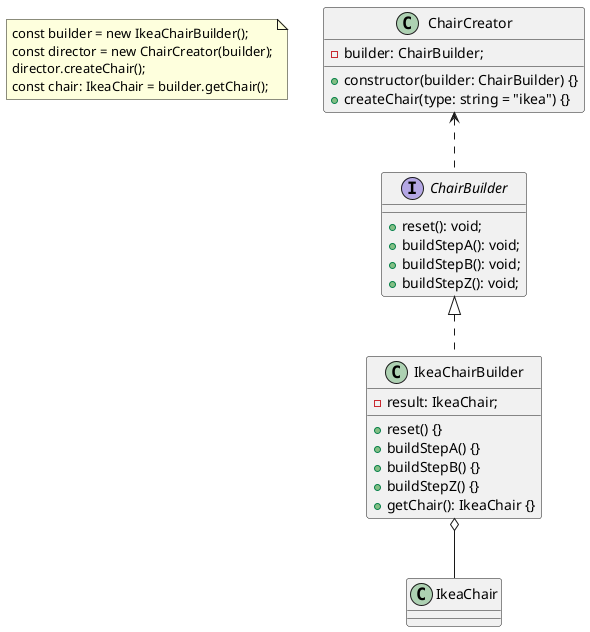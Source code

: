 @startuml
'Too many constructor parameters
'In most cases most of the parameters will be unused,
'making the constructor calls pretty ugly.

note as n1
const builder = new IkeaChairBuilder();
const director = new ChairCreator(builder);
director.createChair();
const chair: IkeaChair = builder.getChair();
end note

class ChairCreator {
    - builder: ChairBuilder;
    + constructor(builder: ChairBuilder) {}
    + createChair(type: string = "ikea") {}
}

interface ChairBuilder {
    + reset(): void;
    + buildStepA(): void;
    + buildStepB(): void;
    + buildStepZ(): void;
}

class IkeaChairBuilder implements ChairBuilder {
    - result: IkeaChair;
    + reset() {}
    + buildStepA() {}
    + buildStepB() {}
    + buildStepZ() {}
    + getChair(): IkeaChair {}
}

class IkeaChair {}

ChairCreator <.. ChairBuilder
IkeaChairBuilder o-- IkeaChair
@enduml